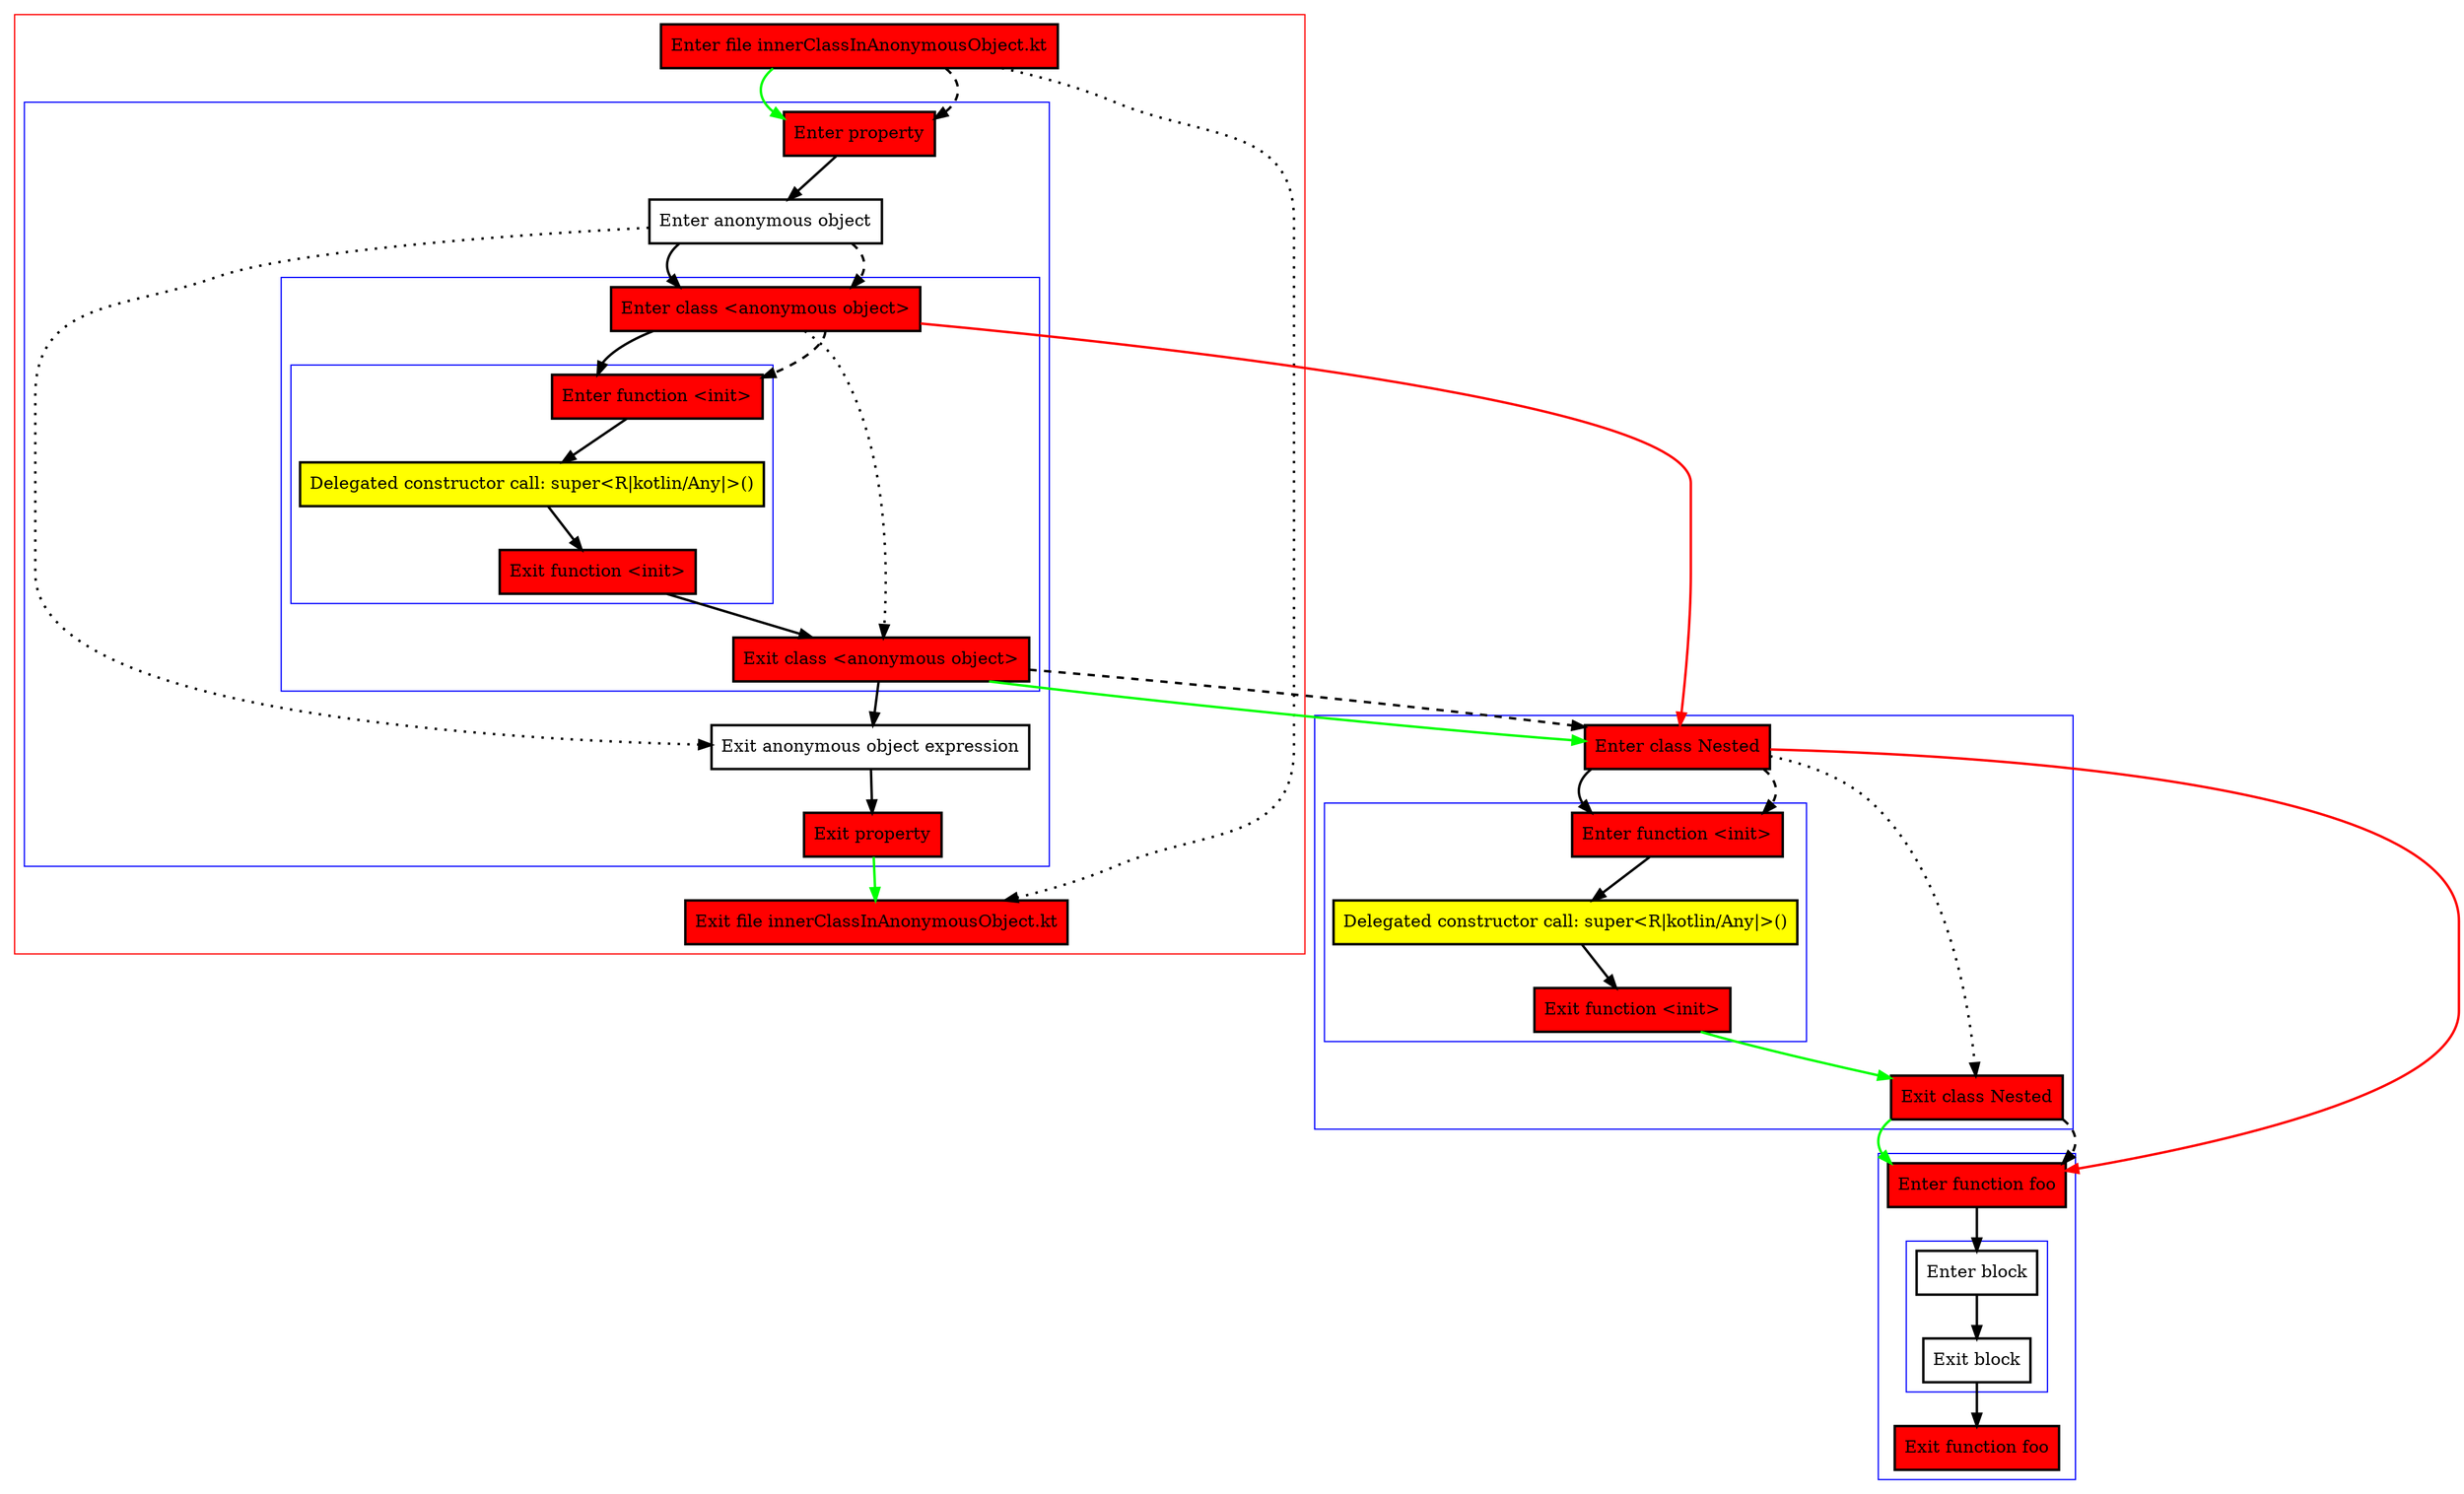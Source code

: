 digraph innerClassInAnonymousObject_kt {
    graph [nodesep=3]
    node [shape=box penwidth=2]
    edge [penwidth=2]

    subgraph cluster_0 {
        color=red
        0 [label="Enter file innerClassInAnonymousObject.kt" style="filled" fillcolor=red];
        subgraph cluster_1 {
            color=blue
            1 [label="Enter property" style="filled" fillcolor=red];
            2 [label="Enter anonymous object"];
            subgraph cluster_2 {
                color=blue
                3 [label="Enter class <anonymous object>" style="filled" fillcolor=red];
                subgraph cluster_3 {
                    color=blue
                    4 [label="Enter function <init>" style="filled" fillcolor=red];
                    5 [label="Delegated constructor call: super<R|kotlin/Any|>()" style="filled" fillcolor=yellow];
                    6 [label="Exit function <init>" style="filled" fillcolor=red];
                }
                7 [label="Exit class <anonymous object>" style="filled" fillcolor=red];
            }
            8 [label="Exit anonymous object expression"];
            9 [label="Exit property" style="filled" fillcolor=red];
        }
        10 [label="Exit file innerClassInAnonymousObject.kt" style="filled" fillcolor=red];
    }
    subgraph cluster_4 {
        color=blue
        11 [label="Enter class Nested" style="filled" fillcolor=red];
        subgraph cluster_5 {
            color=blue
            12 [label="Enter function <init>" style="filled" fillcolor=red];
            13 [label="Delegated constructor call: super<R|kotlin/Any|>()" style="filled" fillcolor=yellow];
            14 [label="Exit function <init>" style="filled" fillcolor=red];
        }
        15 [label="Exit class Nested" style="filled" fillcolor=red];
    }
    subgraph cluster_6 {
        color=blue
        16 [label="Enter function foo" style="filled" fillcolor=red];
        subgraph cluster_7 {
            color=blue
            17 [label="Enter block"];
            18 [label="Exit block"];
        }
        19 [label="Exit function foo" style="filled" fillcolor=red];
    }
    0 -> {1} [color=green];
    0 -> {10} [style=dotted];
    0 -> {1} [style=dashed];
    1 -> {2};
    2 -> {3};
    2 -> {8} [style=dotted];
    2 -> {3} [style=dashed];
    3 -> {4};
    3 -> {11} [color=red];
    3 -> {7} [style=dotted];
    3 -> {4} [style=dashed];
    4 -> {5};
    5 -> {6};
    6 -> {7};
    7 -> {8};
    7 -> {11} [color=green];
    7 -> {11} [style=dashed];
    8 -> {9};
    9 -> {10} [color=green];
    11 -> {12};
    11 -> {16} [color=red];
    11 -> {15} [style=dotted];
    11 -> {12} [style=dashed];
    12 -> {13};
    13 -> {14};
    14 -> {15} [color=green];
    15 -> {16} [color=green];
    15 -> {16} [style=dashed];
    16 -> {17};
    17 -> {18};
    18 -> {19};

}

